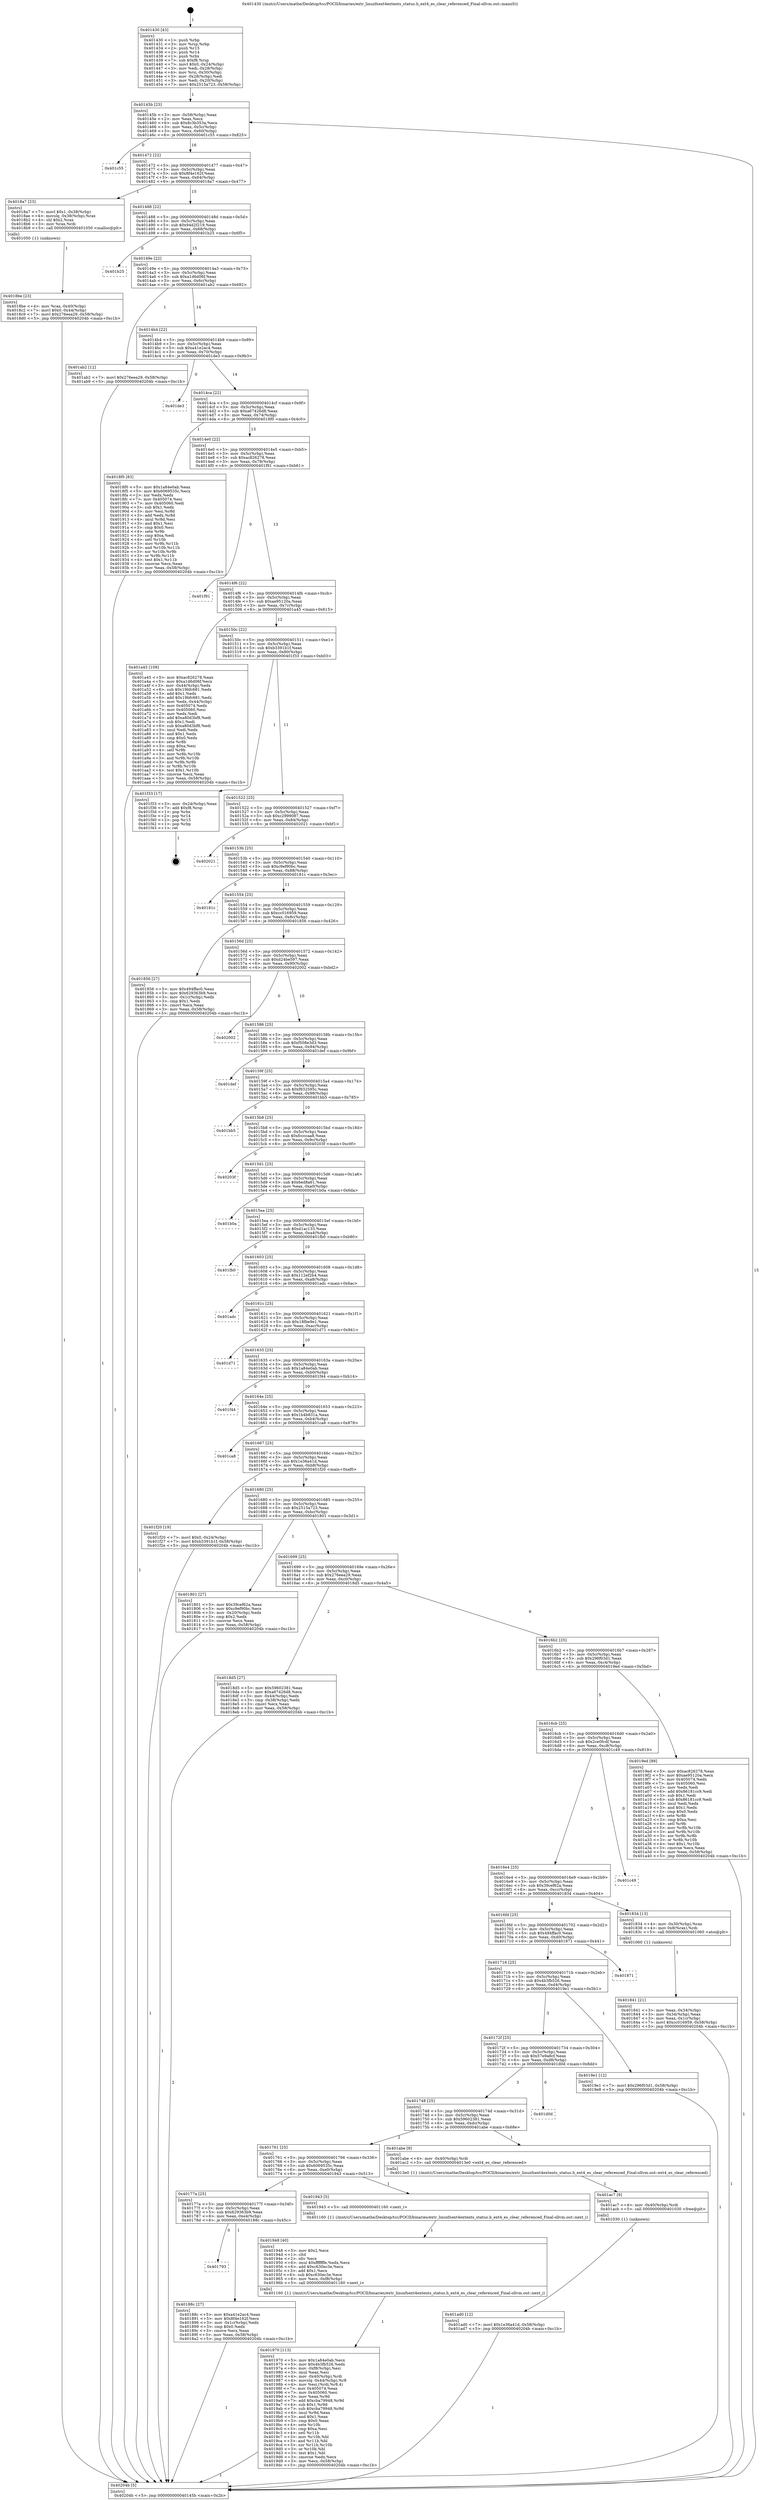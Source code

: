 digraph "0x401430" {
  label = "0x401430 (/mnt/c/Users/mathe/Desktop/tcc/POCII/binaries/extr_linuxfsext4extents_status.h_ext4_es_clear_referenced_Final-ollvm.out::main(0))"
  labelloc = "t"
  node[shape=record]

  Entry [label="",width=0.3,height=0.3,shape=circle,fillcolor=black,style=filled]
  "0x40145b" [label="{
     0x40145b [23]\l
     | [instrs]\l
     &nbsp;&nbsp;0x40145b \<+3\>: mov -0x58(%rbp),%eax\l
     &nbsp;&nbsp;0x40145e \<+2\>: mov %eax,%ecx\l
     &nbsp;&nbsp;0x401460 \<+6\>: sub $0x8c3b353a,%ecx\l
     &nbsp;&nbsp;0x401466 \<+3\>: mov %eax,-0x5c(%rbp)\l
     &nbsp;&nbsp;0x401469 \<+3\>: mov %ecx,-0x60(%rbp)\l
     &nbsp;&nbsp;0x40146c \<+6\>: je 0000000000401c55 \<main+0x825\>\l
  }"]
  "0x401c55" [label="{
     0x401c55\l
  }", style=dashed]
  "0x401472" [label="{
     0x401472 [22]\l
     | [instrs]\l
     &nbsp;&nbsp;0x401472 \<+5\>: jmp 0000000000401477 \<main+0x47\>\l
     &nbsp;&nbsp;0x401477 \<+3\>: mov -0x5c(%rbp),%eax\l
     &nbsp;&nbsp;0x40147a \<+5\>: sub $0x8f4e162f,%eax\l
     &nbsp;&nbsp;0x40147f \<+3\>: mov %eax,-0x64(%rbp)\l
     &nbsp;&nbsp;0x401482 \<+6\>: je 00000000004018a7 \<main+0x477\>\l
  }"]
  Exit [label="",width=0.3,height=0.3,shape=circle,fillcolor=black,style=filled,peripheries=2]
  "0x4018a7" [label="{
     0x4018a7 [23]\l
     | [instrs]\l
     &nbsp;&nbsp;0x4018a7 \<+7\>: movl $0x1,-0x38(%rbp)\l
     &nbsp;&nbsp;0x4018ae \<+4\>: movslq -0x38(%rbp),%rax\l
     &nbsp;&nbsp;0x4018b2 \<+4\>: shl $0x2,%rax\l
     &nbsp;&nbsp;0x4018b6 \<+3\>: mov %rax,%rdi\l
     &nbsp;&nbsp;0x4018b9 \<+5\>: call 0000000000401050 \<malloc@plt\>\l
     | [calls]\l
     &nbsp;&nbsp;0x401050 \{1\} (unknown)\l
  }"]
  "0x401488" [label="{
     0x401488 [22]\l
     | [instrs]\l
     &nbsp;&nbsp;0x401488 \<+5\>: jmp 000000000040148d \<main+0x5d\>\l
     &nbsp;&nbsp;0x40148d \<+3\>: mov -0x5c(%rbp),%eax\l
     &nbsp;&nbsp;0x401490 \<+5\>: sub $0x94d2f219,%eax\l
     &nbsp;&nbsp;0x401495 \<+3\>: mov %eax,-0x68(%rbp)\l
     &nbsp;&nbsp;0x401498 \<+6\>: je 0000000000401b25 \<main+0x6f5\>\l
  }"]
  "0x401ad0" [label="{
     0x401ad0 [12]\l
     | [instrs]\l
     &nbsp;&nbsp;0x401ad0 \<+7\>: movl $0x1e36a41d,-0x58(%rbp)\l
     &nbsp;&nbsp;0x401ad7 \<+5\>: jmp 000000000040204b \<main+0xc1b\>\l
  }"]
  "0x401b25" [label="{
     0x401b25\l
  }", style=dashed]
  "0x40149e" [label="{
     0x40149e [22]\l
     | [instrs]\l
     &nbsp;&nbsp;0x40149e \<+5\>: jmp 00000000004014a3 \<main+0x73\>\l
     &nbsp;&nbsp;0x4014a3 \<+3\>: mov -0x5c(%rbp),%eax\l
     &nbsp;&nbsp;0x4014a6 \<+5\>: sub $0xa1d6d06f,%eax\l
     &nbsp;&nbsp;0x4014ab \<+3\>: mov %eax,-0x6c(%rbp)\l
     &nbsp;&nbsp;0x4014ae \<+6\>: je 0000000000401ab2 \<main+0x682\>\l
  }"]
  "0x401ac7" [label="{
     0x401ac7 [9]\l
     | [instrs]\l
     &nbsp;&nbsp;0x401ac7 \<+4\>: mov -0x40(%rbp),%rdi\l
     &nbsp;&nbsp;0x401acb \<+5\>: call 0000000000401030 \<free@plt\>\l
     | [calls]\l
     &nbsp;&nbsp;0x401030 \{1\} (unknown)\l
  }"]
  "0x401ab2" [label="{
     0x401ab2 [12]\l
     | [instrs]\l
     &nbsp;&nbsp;0x401ab2 \<+7\>: movl $0x276eea29,-0x58(%rbp)\l
     &nbsp;&nbsp;0x401ab9 \<+5\>: jmp 000000000040204b \<main+0xc1b\>\l
  }"]
  "0x4014b4" [label="{
     0x4014b4 [22]\l
     | [instrs]\l
     &nbsp;&nbsp;0x4014b4 \<+5\>: jmp 00000000004014b9 \<main+0x89\>\l
     &nbsp;&nbsp;0x4014b9 \<+3\>: mov -0x5c(%rbp),%eax\l
     &nbsp;&nbsp;0x4014bc \<+5\>: sub $0xa41e2ac4,%eax\l
     &nbsp;&nbsp;0x4014c1 \<+3\>: mov %eax,-0x70(%rbp)\l
     &nbsp;&nbsp;0x4014c4 \<+6\>: je 0000000000401de3 \<main+0x9b3\>\l
  }"]
  "0x401970" [label="{
     0x401970 [113]\l
     | [instrs]\l
     &nbsp;&nbsp;0x401970 \<+5\>: mov $0x1a84e0ab,%ecx\l
     &nbsp;&nbsp;0x401975 \<+5\>: mov $0x4b3fb526,%edx\l
     &nbsp;&nbsp;0x40197a \<+6\>: mov -0xf8(%rbp),%esi\l
     &nbsp;&nbsp;0x401980 \<+3\>: imul %eax,%esi\l
     &nbsp;&nbsp;0x401983 \<+4\>: mov -0x40(%rbp),%rdi\l
     &nbsp;&nbsp;0x401987 \<+4\>: movslq -0x44(%rbp),%r8\l
     &nbsp;&nbsp;0x40198b \<+4\>: mov %esi,(%rdi,%r8,4)\l
     &nbsp;&nbsp;0x40198f \<+7\>: mov 0x405074,%eax\l
     &nbsp;&nbsp;0x401996 \<+7\>: mov 0x405060,%esi\l
     &nbsp;&nbsp;0x40199d \<+3\>: mov %eax,%r9d\l
     &nbsp;&nbsp;0x4019a0 \<+7\>: add $0xcba79948,%r9d\l
     &nbsp;&nbsp;0x4019a7 \<+4\>: sub $0x1,%r9d\l
     &nbsp;&nbsp;0x4019ab \<+7\>: sub $0xcba79948,%r9d\l
     &nbsp;&nbsp;0x4019b2 \<+4\>: imul %r9d,%eax\l
     &nbsp;&nbsp;0x4019b6 \<+3\>: and $0x1,%eax\l
     &nbsp;&nbsp;0x4019b9 \<+3\>: cmp $0x0,%eax\l
     &nbsp;&nbsp;0x4019bc \<+4\>: sete %r10b\l
     &nbsp;&nbsp;0x4019c0 \<+3\>: cmp $0xa,%esi\l
     &nbsp;&nbsp;0x4019c3 \<+4\>: setl %r11b\l
     &nbsp;&nbsp;0x4019c7 \<+3\>: mov %r10b,%bl\l
     &nbsp;&nbsp;0x4019ca \<+3\>: and %r11b,%bl\l
     &nbsp;&nbsp;0x4019cd \<+3\>: xor %r11b,%r10b\l
     &nbsp;&nbsp;0x4019d0 \<+3\>: or %r10b,%bl\l
     &nbsp;&nbsp;0x4019d3 \<+3\>: test $0x1,%bl\l
     &nbsp;&nbsp;0x4019d6 \<+3\>: cmovne %edx,%ecx\l
     &nbsp;&nbsp;0x4019d9 \<+3\>: mov %ecx,-0x58(%rbp)\l
     &nbsp;&nbsp;0x4019dc \<+5\>: jmp 000000000040204b \<main+0xc1b\>\l
  }"]
  "0x401de3" [label="{
     0x401de3\l
  }", style=dashed]
  "0x4014ca" [label="{
     0x4014ca [22]\l
     | [instrs]\l
     &nbsp;&nbsp;0x4014ca \<+5\>: jmp 00000000004014cf \<main+0x9f\>\l
     &nbsp;&nbsp;0x4014cf \<+3\>: mov -0x5c(%rbp),%eax\l
     &nbsp;&nbsp;0x4014d2 \<+5\>: sub $0xa67426d8,%eax\l
     &nbsp;&nbsp;0x4014d7 \<+3\>: mov %eax,-0x74(%rbp)\l
     &nbsp;&nbsp;0x4014da \<+6\>: je 00000000004018f0 \<main+0x4c0\>\l
  }"]
  "0x401948" [label="{
     0x401948 [40]\l
     | [instrs]\l
     &nbsp;&nbsp;0x401948 \<+5\>: mov $0x2,%ecx\l
     &nbsp;&nbsp;0x40194d \<+1\>: cltd\l
     &nbsp;&nbsp;0x40194e \<+2\>: idiv %ecx\l
     &nbsp;&nbsp;0x401950 \<+6\>: imul $0xfffffffe,%edx,%ecx\l
     &nbsp;&nbsp;0x401956 \<+6\>: add $0xc630ec3e,%ecx\l
     &nbsp;&nbsp;0x40195c \<+3\>: add $0x1,%ecx\l
     &nbsp;&nbsp;0x40195f \<+6\>: sub $0xc630ec3e,%ecx\l
     &nbsp;&nbsp;0x401965 \<+6\>: mov %ecx,-0xf8(%rbp)\l
     &nbsp;&nbsp;0x40196b \<+5\>: call 0000000000401160 \<next_i\>\l
     | [calls]\l
     &nbsp;&nbsp;0x401160 \{1\} (/mnt/c/Users/mathe/Desktop/tcc/POCII/binaries/extr_linuxfsext4extents_status.h_ext4_es_clear_referenced_Final-ollvm.out::next_i)\l
  }"]
  "0x4018f0" [label="{
     0x4018f0 [83]\l
     | [instrs]\l
     &nbsp;&nbsp;0x4018f0 \<+5\>: mov $0x1a84e0ab,%eax\l
     &nbsp;&nbsp;0x4018f5 \<+5\>: mov $0x6069535c,%ecx\l
     &nbsp;&nbsp;0x4018fa \<+2\>: xor %edx,%edx\l
     &nbsp;&nbsp;0x4018fc \<+7\>: mov 0x405074,%esi\l
     &nbsp;&nbsp;0x401903 \<+7\>: mov 0x405060,%edi\l
     &nbsp;&nbsp;0x40190a \<+3\>: sub $0x1,%edx\l
     &nbsp;&nbsp;0x40190d \<+3\>: mov %esi,%r8d\l
     &nbsp;&nbsp;0x401910 \<+3\>: add %edx,%r8d\l
     &nbsp;&nbsp;0x401913 \<+4\>: imul %r8d,%esi\l
     &nbsp;&nbsp;0x401917 \<+3\>: and $0x1,%esi\l
     &nbsp;&nbsp;0x40191a \<+3\>: cmp $0x0,%esi\l
     &nbsp;&nbsp;0x40191d \<+4\>: sete %r9b\l
     &nbsp;&nbsp;0x401921 \<+3\>: cmp $0xa,%edi\l
     &nbsp;&nbsp;0x401924 \<+4\>: setl %r10b\l
     &nbsp;&nbsp;0x401928 \<+3\>: mov %r9b,%r11b\l
     &nbsp;&nbsp;0x40192b \<+3\>: and %r10b,%r11b\l
     &nbsp;&nbsp;0x40192e \<+3\>: xor %r10b,%r9b\l
     &nbsp;&nbsp;0x401931 \<+3\>: or %r9b,%r11b\l
     &nbsp;&nbsp;0x401934 \<+4\>: test $0x1,%r11b\l
     &nbsp;&nbsp;0x401938 \<+3\>: cmovne %ecx,%eax\l
     &nbsp;&nbsp;0x40193b \<+3\>: mov %eax,-0x58(%rbp)\l
     &nbsp;&nbsp;0x40193e \<+5\>: jmp 000000000040204b \<main+0xc1b\>\l
  }"]
  "0x4014e0" [label="{
     0x4014e0 [22]\l
     | [instrs]\l
     &nbsp;&nbsp;0x4014e0 \<+5\>: jmp 00000000004014e5 \<main+0xb5\>\l
     &nbsp;&nbsp;0x4014e5 \<+3\>: mov -0x5c(%rbp),%eax\l
     &nbsp;&nbsp;0x4014e8 \<+5\>: sub $0xac826278,%eax\l
     &nbsp;&nbsp;0x4014ed \<+3\>: mov %eax,-0x78(%rbp)\l
     &nbsp;&nbsp;0x4014f0 \<+6\>: je 0000000000401f91 \<main+0xb61\>\l
  }"]
  "0x4018be" [label="{
     0x4018be [23]\l
     | [instrs]\l
     &nbsp;&nbsp;0x4018be \<+4\>: mov %rax,-0x40(%rbp)\l
     &nbsp;&nbsp;0x4018c2 \<+7\>: movl $0x0,-0x44(%rbp)\l
     &nbsp;&nbsp;0x4018c9 \<+7\>: movl $0x276eea29,-0x58(%rbp)\l
     &nbsp;&nbsp;0x4018d0 \<+5\>: jmp 000000000040204b \<main+0xc1b\>\l
  }"]
  "0x401f91" [label="{
     0x401f91\l
  }", style=dashed]
  "0x4014f6" [label="{
     0x4014f6 [22]\l
     | [instrs]\l
     &nbsp;&nbsp;0x4014f6 \<+5\>: jmp 00000000004014fb \<main+0xcb\>\l
     &nbsp;&nbsp;0x4014fb \<+3\>: mov -0x5c(%rbp),%eax\l
     &nbsp;&nbsp;0x4014fe \<+5\>: sub $0xae95120a,%eax\l
     &nbsp;&nbsp;0x401503 \<+3\>: mov %eax,-0x7c(%rbp)\l
     &nbsp;&nbsp;0x401506 \<+6\>: je 0000000000401a45 \<main+0x615\>\l
  }"]
  "0x401793" [label="{
     0x401793\l
  }", style=dashed]
  "0x401a45" [label="{
     0x401a45 [109]\l
     | [instrs]\l
     &nbsp;&nbsp;0x401a45 \<+5\>: mov $0xac826278,%eax\l
     &nbsp;&nbsp;0x401a4a \<+5\>: mov $0xa1d6d06f,%ecx\l
     &nbsp;&nbsp;0x401a4f \<+3\>: mov -0x44(%rbp),%edx\l
     &nbsp;&nbsp;0x401a52 \<+6\>: sub $0x19bfc681,%edx\l
     &nbsp;&nbsp;0x401a58 \<+3\>: add $0x1,%edx\l
     &nbsp;&nbsp;0x401a5b \<+6\>: add $0x19bfc681,%edx\l
     &nbsp;&nbsp;0x401a61 \<+3\>: mov %edx,-0x44(%rbp)\l
     &nbsp;&nbsp;0x401a64 \<+7\>: mov 0x405074,%edx\l
     &nbsp;&nbsp;0x401a6b \<+7\>: mov 0x405060,%esi\l
     &nbsp;&nbsp;0x401a72 \<+2\>: mov %edx,%edi\l
     &nbsp;&nbsp;0x401a74 \<+6\>: add $0xa80d3bf8,%edi\l
     &nbsp;&nbsp;0x401a7a \<+3\>: sub $0x1,%edi\l
     &nbsp;&nbsp;0x401a7d \<+6\>: sub $0xa80d3bf8,%edi\l
     &nbsp;&nbsp;0x401a83 \<+3\>: imul %edi,%edx\l
     &nbsp;&nbsp;0x401a86 \<+3\>: and $0x1,%edx\l
     &nbsp;&nbsp;0x401a89 \<+3\>: cmp $0x0,%edx\l
     &nbsp;&nbsp;0x401a8c \<+4\>: sete %r8b\l
     &nbsp;&nbsp;0x401a90 \<+3\>: cmp $0xa,%esi\l
     &nbsp;&nbsp;0x401a93 \<+4\>: setl %r9b\l
     &nbsp;&nbsp;0x401a97 \<+3\>: mov %r8b,%r10b\l
     &nbsp;&nbsp;0x401a9a \<+3\>: and %r9b,%r10b\l
     &nbsp;&nbsp;0x401a9d \<+3\>: xor %r9b,%r8b\l
     &nbsp;&nbsp;0x401aa0 \<+3\>: or %r8b,%r10b\l
     &nbsp;&nbsp;0x401aa3 \<+4\>: test $0x1,%r10b\l
     &nbsp;&nbsp;0x401aa7 \<+3\>: cmovne %ecx,%eax\l
     &nbsp;&nbsp;0x401aaa \<+3\>: mov %eax,-0x58(%rbp)\l
     &nbsp;&nbsp;0x401aad \<+5\>: jmp 000000000040204b \<main+0xc1b\>\l
  }"]
  "0x40150c" [label="{
     0x40150c [22]\l
     | [instrs]\l
     &nbsp;&nbsp;0x40150c \<+5\>: jmp 0000000000401511 \<main+0xe1\>\l
     &nbsp;&nbsp;0x401511 \<+3\>: mov -0x5c(%rbp),%eax\l
     &nbsp;&nbsp;0x401514 \<+5\>: sub $0xb3391b1f,%eax\l
     &nbsp;&nbsp;0x401519 \<+3\>: mov %eax,-0x80(%rbp)\l
     &nbsp;&nbsp;0x40151c \<+6\>: je 0000000000401f33 \<main+0xb03\>\l
  }"]
  "0x40188c" [label="{
     0x40188c [27]\l
     | [instrs]\l
     &nbsp;&nbsp;0x40188c \<+5\>: mov $0xa41e2ac4,%eax\l
     &nbsp;&nbsp;0x401891 \<+5\>: mov $0x8f4e162f,%ecx\l
     &nbsp;&nbsp;0x401896 \<+3\>: mov -0x1c(%rbp),%edx\l
     &nbsp;&nbsp;0x401899 \<+3\>: cmp $0x0,%edx\l
     &nbsp;&nbsp;0x40189c \<+3\>: cmove %ecx,%eax\l
     &nbsp;&nbsp;0x40189f \<+3\>: mov %eax,-0x58(%rbp)\l
     &nbsp;&nbsp;0x4018a2 \<+5\>: jmp 000000000040204b \<main+0xc1b\>\l
  }"]
  "0x401f33" [label="{
     0x401f33 [17]\l
     | [instrs]\l
     &nbsp;&nbsp;0x401f33 \<+3\>: mov -0x24(%rbp),%eax\l
     &nbsp;&nbsp;0x401f36 \<+7\>: add $0xf8,%rsp\l
     &nbsp;&nbsp;0x401f3d \<+1\>: pop %rbx\l
     &nbsp;&nbsp;0x401f3e \<+2\>: pop %r14\l
     &nbsp;&nbsp;0x401f40 \<+2\>: pop %r15\l
     &nbsp;&nbsp;0x401f42 \<+1\>: pop %rbp\l
     &nbsp;&nbsp;0x401f43 \<+1\>: ret\l
  }"]
  "0x401522" [label="{
     0x401522 [25]\l
     | [instrs]\l
     &nbsp;&nbsp;0x401522 \<+5\>: jmp 0000000000401527 \<main+0xf7\>\l
     &nbsp;&nbsp;0x401527 \<+3\>: mov -0x5c(%rbp),%eax\l
     &nbsp;&nbsp;0x40152a \<+5\>: sub $0xc2999087,%eax\l
     &nbsp;&nbsp;0x40152f \<+6\>: mov %eax,-0x84(%rbp)\l
     &nbsp;&nbsp;0x401535 \<+6\>: je 0000000000402021 \<main+0xbf1\>\l
  }"]
  "0x40177a" [label="{
     0x40177a [25]\l
     | [instrs]\l
     &nbsp;&nbsp;0x40177a \<+5\>: jmp 000000000040177f \<main+0x34f\>\l
     &nbsp;&nbsp;0x40177f \<+3\>: mov -0x5c(%rbp),%eax\l
     &nbsp;&nbsp;0x401782 \<+5\>: sub $0x629363b9,%eax\l
     &nbsp;&nbsp;0x401787 \<+6\>: mov %eax,-0xe4(%rbp)\l
     &nbsp;&nbsp;0x40178d \<+6\>: je 000000000040188c \<main+0x45c\>\l
  }"]
  "0x402021" [label="{
     0x402021\l
  }", style=dashed]
  "0x40153b" [label="{
     0x40153b [25]\l
     | [instrs]\l
     &nbsp;&nbsp;0x40153b \<+5\>: jmp 0000000000401540 \<main+0x110\>\l
     &nbsp;&nbsp;0x401540 \<+3\>: mov -0x5c(%rbp),%eax\l
     &nbsp;&nbsp;0x401543 \<+5\>: sub $0xc9ef90bc,%eax\l
     &nbsp;&nbsp;0x401548 \<+6\>: mov %eax,-0x88(%rbp)\l
     &nbsp;&nbsp;0x40154e \<+6\>: je 000000000040181c \<main+0x3ec\>\l
  }"]
  "0x401943" [label="{
     0x401943 [5]\l
     | [instrs]\l
     &nbsp;&nbsp;0x401943 \<+5\>: call 0000000000401160 \<next_i\>\l
     | [calls]\l
     &nbsp;&nbsp;0x401160 \{1\} (/mnt/c/Users/mathe/Desktop/tcc/POCII/binaries/extr_linuxfsext4extents_status.h_ext4_es_clear_referenced_Final-ollvm.out::next_i)\l
  }"]
  "0x40181c" [label="{
     0x40181c\l
  }", style=dashed]
  "0x401554" [label="{
     0x401554 [25]\l
     | [instrs]\l
     &nbsp;&nbsp;0x401554 \<+5\>: jmp 0000000000401559 \<main+0x129\>\l
     &nbsp;&nbsp;0x401559 \<+3\>: mov -0x5c(%rbp),%eax\l
     &nbsp;&nbsp;0x40155c \<+5\>: sub $0xcc016959,%eax\l
     &nbsp;&nbsp;0x401561 \<+6\>: mov %eax,-0x8c(%rbp)\l
     &nbsp;&nbsp;0x401567 \<+6\>: je 0000000000401856 \<main+0x426\>\l
  }"]
  "0x401761" [label="{
     0x401761 [25]\l
     | [instrs]\l
     &nbsp;&nbsp;0x401761 \<+5\>: jmp 0000000000401766 \<main+0x336\>\l
     &nbsp;&nbsp;0x401766 \<+3\>: mov -0x5c(%rbp),%eax\l
     &nbsp;&nbsp;0x401769 \<+5\>: sub $0x6069535c,%eax\l
     &nbsp;&nbsp;0x40176e \<+6\>: mov %eax,-0xe0(%rbp)\l
     &nbsp;&nbsp;0x401774 \<+6\>: je 0000000000401943 \<main+0x513\>\l
  }"]
  "0x401856" [label="{
     0x401856 [27]\l
     | [instrs]\l
     &nbsp;&nbsp;0x401856 \<+5\>: mov $0x494ffac0,%eax\l
     &nbsp;&nbsp;0x40185b \<+5\>: mov $0x629363b9,%ecx\l
     &nbsp;&nbsp;0x401860 \<+3\>: mov -0x1c(%rbp),%edx\l
     &nbsp;&nbsp;0x401863 \<+3\>: cmp $0x1,%edx\l
     &nbsp;&nbsp;0x401866 \<+3\>: cmovl %ecx,%eax\l
     &nbsp;&nbsp;0x401869 \<+3\>: mov %eax,-0x58(%rbp)\l
     &nbsp;&nbsp;0x40186c \<+5\>: jmp 000000000040204b \<main+0xc1b\>\l
  }"]
  "0x40156d" [label="{
     0x40156d [25]\l
     | [instrs]\l
     &nbsp;&nbsp;0x40156d \<+5\>: jmp 0000000000401572 \<main+0x142\>\l
     &nbsp;&nbsp;0x401572 \<+3\>: mov -0x5c(%rbp),%eax\l
     &nbsp;&nbsp;0x401575 \<+5\>: sub $0xd24be597,%eax\l
     &nbsp;&nbsp;0x40157a \<+6\>: mov %eax,-0x90(%rbp)\l
     &nbsp;&nbsp;0x401580 \<+6\>: je 0000000000402002 \<main+0xbd2\>\l
  }"]
  "0x401abe" [label="{
     0x401abe [9]\l
     | [instrs]\l
     &nbsp;&nbsp;0x401abe \<+4\>: mov -0x40(%rbp),%rdi\l
     &nbsp;&nbsp;0x401ac2 \<+5\>: call 00000000004013e0 \<ext4_es_clear_referenced\>\l
     | [calls]\l
     &nbsp;&nbsp;0x4013e0 \{1\} (/mnt/c/Users/mathe/Desktop/tcc/POCII/binaries/extr_linuxfsext4extents_status.h_ext4_es_clear_referenced_Final-ollvm.out::ext4_es_clear_referenced)\l
  }"]
  "0x402002" [label="{
     0x402002\l
  }", style=dashed]
  "0x401586" [label="{
     0x401586 [25]\l
     | [instrs]\l
     &nbsp;&nbsp;0x401586 \<+5\>: jmp 000000000040158b \<main+0x15b\>\l
     &nbsp;&nbsp;0x40158b \<+3\>: mov -0x5c(%rbp),%eax\l
     &nbsp;&nbsp;0x40158e \<+5\>: sub $0xf508e3d3,%eax\l
     &nbsp;&nbsp;0x401593 \<+6\>: mov %eax,-0x94(%rbp)\l
     &nbsp;&nbsp;0x401599 \<+6\>: je 0000000000401def \<main+0x9bf\>\l
  }"]
  "0x401748" [label="{
     0x401748 [25]\l
     | [instrs]\l
     &nbsp;&nbsp;0x401748 \<+5\>: jmp 000000000040174d \<main+0x31d\>\l
     &nbsp;&nbsp;0x40174d \<+3\>: mov -0x5c(%rbp),%eax\l
     &nbsp;&nbsp;0x401750 \<+5\>: sub $0x59602381,%eax\l
     &nbsp;&nbsp;0x401755 \<+6\>: mov %eax,-0xdc(%rbp)\l
     &nbsp;&nbsp;0x40175b \<+6\>: je 0000000000401abe \<main+0x68e\>\l
  }"]
  "0x401def" [label="{
     0x401def\l
  }", style=dashed]
  "0x40159f" [label="{
     0x40159f [25]\l
     | [instrs]\l
     &nbsp;&nbsp;0x40159f \<+5\>: jmp 00000000004015a4 \<main+0x174\>\l
     &nbsp;&nbsp;0x4015a4 \<+3\>: mov -0x5c(%rbp),%eax\l
     &nbsp;&nbsp;0x4015a7 \<+5\>: sub $0xf832595c,%eax\l
     &nbsp;&nbsp;0x4015ac \<+6\>: mov %eax,-0x98(%rbp)\l
     &nbsp;&nbsp;0x4015b2 \<+6\>: je 0000000000401bb5 \<main+0x785\>\l
  }"]
  "0x401d0d" [label="{
     0x401d0d\l
  }", style=dashed]
  "0x401bb5" [label="{
     0x401bb5\l
  }", style=dashed]
  "0x4015b8" [label="{
     0x4015b8 [25]\l
     | [instrs]\l
     &nbsp;&nbsp;0x4015b8 \<+5\>: jmp 00000000004015bd \<main+0x18d\>\l
     &nbsp;&nbsp;0x4015bd \<+3\>: mov -0x5c(%rbp),%eax\l
     &nbsp;&nbsp;0x4015c0 \<+5\>: sub $0xfccccaa8,%eax\l
     &nbsp;&nbsp;0x4015c5 \<+6\>: mov %eax,-0x9c(%rbp)\l
     &nbsp;&nbsp;0x4015cb \<+6\>: je 000000000040203f \<main+0xc0f\>\l
  }"]
  "0x40172f" [label="{
     0x40172f [25]\l
     | [instrs]\l
     &nbsp;&nbsp;0x40172f \<+5\>: jmp 0000000000401734 \<main+0x304\>\l
     &nbsp;&nbsp;0x401734 \<+3\>: mov -0x5c(%rbp),%eax\l
     &nbsp;&nbsp;0x401737 \<+5\>: sub $0x57e9a8cf,%eax\l
     &nbsp;&nbsp;0x40173c \<+6\>: mov %eax,-0xd8(%rbp)\l
     &nbsp;&nbsp;0x401742 \<+6\>: je 0000000000401d0d \<main+0x8dd\>\l
  }"]
  "0x40203f" [label="{
     0x40203f\l
  }", style=dashed]
  "0x4015d1" [label="{
     0x4015d1 [25]\l
     | [instrs]\l
     &nbsp;&nbsp;0x4015d1 \<+5\>: jmp 00000000004015d6 \<main+0x1a6\>\l
     &nbsp;&nbsp;0x4015d6 \<+3\>: mov -0x5c(%rbp),%eax\l
     &nbsp;&nbsp;0x4015d9 \<+5\>: sub $0x6ed8a61,%eax\l
     &nbsp;&nbsp;0x4015de \<+6\>: mov %eax,-0xa0(%rbp)\l
     &nbsp;&nbsp;0x4015e4 \<+6\>: je 0000000000401b0a \<main+0x6da\>\l
  }"]
  "0x4019e1" [label="{
     0x4019e1 [12]\l
     | [instrs]\l
     &nbsp;&nbsp;0x4019e1 \<+7\>: movl $0x296f03d1,-0x58(%rbp)\l
     &nbsp;&nbsp;0x4019e8 \<+5\>: jmp 000000000040204b \<main+0xc1b\>\l
  }"]
  "0x401b0a" [label="{
     0x401b0a\l
  }", style=dashed]
  "0x4015ea" [label="{
     0x4015ea [25]\l
     | [instrs]\l
     &nbsp;&nbsp;0x4015ea \<+5\>: jmp 00000000004015ef \<main+0x1bf\>\l
     &nbsp;&nbsp;0x4015ef \<+3\>: mov -0x5c(%rbp),%eax\l
     &nbsp;&nbsp;0x4015f2 \<+5\>: sub $0xd1ac133,%eax\l
     &nbsp;&nbsp;0x4015f7 \<+6\>: mov %eax,-0xa4(%rbp)\l
     &nbsp;&nbsp;0x4015fd \<+6\>: je 0000000000401fb0 \<main+0xb80\>\l
  }"]
  "0x401716" [label="{
     0x401716 [25]\l
     | [instrs]\l
     &nbsp;&nbsp;0x401716 \<+5\>: jmp 000000000040171b \<main+0x2eb\>\l
     &nbsp;&nbsp;0x40171b \<+3\>: mov -0x5c(%rbp),%eax\l
     &nbsp;&nbsp;0x40171e \<+5\>: sub $0x4b3fb526,%eax\l
     &nbsp;&nbsp;0x401723 \<+6\>: mov %eax,-0xd4(%rbp)\l
     &nbsp;&nbsp;0x401729 \<+6\>: je 00000000004019e1 \<main+0x5b1\>\l
  }"]
  "0x401fb0" [label="{
     0x401fb0\l
  }", style=dashed]
  "0x401603" [label="{
     0x401603 [25]\l
     | [instrs]\l
     &nbsp;&nbsp;0x401603 \<+5\>: jmp 0000000000401608 \<main+0x1d8\>\l
     &nbsp;&nbsp;0x401608 \<+3\>: mov -0x5c(%rbp),%eax\l
     &nbsp;&nbsp;0x40160b \<+5\>: sub $0x112ef2b4,%eax\l
     &nbsp;&nbsp;0x401610 \<+6\>: mov %eax,-0xa8(%rbp)\l
     &nbsp;&nbsp;0x401616 \<+6\>: je 0000000000401adc \<main+0x6ac\>\l
  }"]
  "0x401871" [label="{
     0x401871\l
  }", style=dashed]
  "0x401adc" [label="{
     0x401adc\l
  }", style=dashed]
  "0x40161c" [label="{
     0x40161c [25]\l
     | [instrs]\l
     &nbsp;&nbsp;0x40161c \<+5\>: jmp 0000000000401621 \<main+0x1f1\>\l
     &nbsp;&nbsp;0x401621 \<+3\>: mov -0x5c(%rbp),%eax\l
     &nbsp;&nbsp;0x401624 \<+5\>: sub $0x18fbe9e1,%eax\l
     &nbsp;&nbsp;0x401629 \<+6\>: mov %eax,-0xac(%rbp)\l
     &nbsp;&nbsp;0x40162f \<+6\>: je 0000000000401d71 \<main+0x941\>\l
  }"]
  "0x401841" [label="{
     0x401841 [21]\l
     | [instrs]\l
     &nbsp;&nbsp;0x401841 \<+3\>: mov %eax,-0x34(%rbp)\l
     &nbsp;&nbsp;0x401844 \<+3\>: mov -0x34(%rbp),%eax\l
     &nbsp;&nbsp;0x401847 \<+3\>: mov %eax,-0x1c(%rbp)\l
     &nbsp;&nbsp;0x40184a \<+7\>: movl $0xcc016959,-0x58(%rbp)\l
     &nbsp;&nbsp;0x401851 \<+5\>: jmp 000000000040204b \<main+0xc1b\>\l
  }"]
  "0x401d71" [label="{
     0x401d71\l
  }", style=dashed]
  "0x401635" [label="{
     0x401635 [25]\l
     | [instrs]\l
     &nbsp;&nbsp;0x401635 \<+5\>: jmp 000000000040163a \<main+0x20a\>\l
     &nbsp;&nbsp;0x40163a \<+3\>: mov -0x5c(%rbp),%eax\l
     &nbsp;&nbsp;0x40163d \<+5\>: sub $0x1a84e0ab,%eax\l
     &nbsp;&nbsp;0x401642 \<+6\>: mov %eax,-0xb0(%rbp)\l
     &nbsp;&nbsp;0x401648 \<+6\>: je 0000000000401f44 \<main+0xb14\>\l
  }"]
  "0x4016fd" [label="{
     0x4016fd [25]\l
     | [instrs]\l
     &nbsp;&nbsp;0x4016fd \<+5\>: jmp 0000000000401702 \<main+0x2d2\>\l
     &nbsp;&nbsp;0x401702 \<+3\>: mov -0x5c(%rbp),%eax\l
     &nbsp;&nbsp;0x401705 \<+5\>: sub $0x494ffac0,%eax\l
     &nbsp;&nbsp;0x40170a \<+6\>: mov %eax,-0xd0(%rbp)\l
     &nbsp;&nbsp;0x401710 \<+6\>: je 0000000000401871 \<main+0x441\>\l
  }"]
  "0x401f44" [label="{
     0x401f44\l
  }", style=dashed]
  "0x40164e" [label="{
     0x40164e [25]\l
     | [instrs]\l
     &nbsp;&nbsp;0x40164e \<+5\>: jmp 0000000000401653 \<main+0x223\>\l
     &nbsp;&nbsp;0x401653 \<+3\>: mov -0x5c(%rbp),%eax\l
     &nbsp;&nbsp;0x401656 \<+5\>: sub $0x1b4b831a,%eax\l
     &nbsp;&nbsp;0x40165b \<+6\>: mov %eax,-0xb4(%rbp)\l
     &nbsp;&nbsp;0x401661 \<+6\>: je 0000000000401ca8 \<main+0x878\>\l
  }"]
  "0x401834" [label="{
     0x401834 [13]\l
     | [instrs]\l
     &nbsp;&nbsp;0x401834 \<+4\>: mov -0x30(%rbp),%rax\l
     &nbsp;&nbsp;0x401838 \<+4\>: mov 0x8(%rax),%rdi\l
     &nbsp;&nbsp;0x40183c \<+5\>: call 0000000000401060 \<atoi@plt\>\l
     | [calls]\l
     &nbsp;&nbsp;0x401060 \{1\} (unknown)\l
  }"]
  "0x401ca8" [label="{
     0x401ca8\l
  }", style=dashed]
  "0x401667" [label="{
     0x401667 [25]\l
     | [instrs]\l
     &nbsp;&nbsp;0x401667 \<+5\>: jmp 000000000040166c \<main+0x23c\>\l
     &nbsp;&nbsp;0x40166c \<+3\>: mov -0x5c(%rbp),%eax\l
     &nbsp;&nbsp;0x40166f \<+5\>: sub $0x1e36a41d,%eax\l
     &nbsp;&nbsp;0x401674 \<+6\>: mov %eax,-0xb8(%rbp)\l
     &nbsp;&nbsp;0x40167a \<+6\>: je 0000000000401f20 \<main+0xaf0\>\l
  }"]
  "0x4016e4" [label="{
     0x4016e4 [25]\l
     | [instrs]\l
     &nbsp;&nbsp;0x4016e4 \<+5\>: jmp 00000000004016e9 \<main+0x2b9\>\l
     &nbsp;&nbsp;0x4016e9 \<+3\>: mov -0x5c(%rbp),%eax\l
     &nbsp;&nbsp;0x4016ec \<+5\>: sub $0x39cef62a,%eax\l
     &nbsp;&nbsp;0x4016f1 \<+6\>: mov %eax,-0xcc(%rbp)\l
     &nbsp;&nbsp;0x4016f7 \<+6\>: je 0000000000401834 \<main+0x404\>\l
  }"]
  "0x401f20" [label="{
     0x401f20 [19]\l
     | [instrs]\l
     &nbsp;&nbsp;0x401f20 \<+7\>: movl $0x0,-0x24(%rbp)\l
     &nbsp;&nbsp;0x401f27 \<+7\>: movl $0xb3391b1f,-0x58(%rbp)\l
     &nbsp;&nbsp;0x401f2e \<+5\>: jmp 000000000040204b \<main+0xc1b\>\l
  }"]
  "0x401680" [label="{
     0x401680 [25]\l
     | [instrs]\l
     &nbsp;&nbsp;0x401680 \<+5\>: jmp 0000000000401685 \<main+0x255\>\l
     &nbsp;&nbsp;0x401685 \<+3\>: mov -0x5c(%rbp),%eax\l
     &nbsp;&nbsp;0x401688 \<+5\>: sub $0x2515a723,%eax\l
     &nbsp;&nbsp;0x40168d \<+6\>: mov %eax,-0xbc(%rbp)\l
     &nbsp;&nbsp;0x401693 \<+6\>: je 0000000000401801 \<main+0x3d1\>\l
  }"]
  "0x401c49" [label="{
     0x401c49\l
  }", style=dashed]
  "0x401801" [label="{
     0x401801 [27]\l
     | [instrs]\l
     &nbsp;&nbsp;0x401801 \<+5\>: mov $0x39cef62a,%eax\l
     &nbsp;&nbsp;0x401806 \<+5\>: mov $0xc9ef90bc,%ecx\l
     &nbsp;&nbsp;0x40180b \<+3\>: mov -0x20(%rbp),%edx\l
     &nbsp;&nbsp;0x40180e \<+3\>: cmp $0x2,%edx\l
     &nbsp;&nbsp;0x401811 \<+3\>: cmovne %ecx,%eax\l
     &nbsp;&nbsp;0x401814 \<+3\>: mov %eax,-0x58(%rbp)\l
     &nbsp;&nbsp;0x401817 \<+5\>: jmp 000000000040204b \<main+0xc1b\>\l
  }"]
  "0x401699" [label="{
     0x401699 [25]\l
     | [instrs]\l
     &nbsp;&nbsp;0x401699 \<+5\>: jmp 000000000040169e \<main+0x26e\>\l
     &nbsp;&nbsp;0x40169e \<+3\>: mov -0x5c(%rbp),%eax\l
     &nbsp;&nbsp;0x4016a1 \<+5\>: sub $0x276eea29,%eax\l
     &nbsp;&nbsp;0x4016a6 \<+6\>: mov %eax,-0xc0(%rbp)\l
     &nbsp;&nbsp;0x4016ac \<+6\>: je 00000000004018d5 \<main+0x4a5\>\l
  }"]
  "0x40204b" [label="{
     0x40204b [5]\l
     | [instrs]\l
     &nbsp;&nbsp;0x40204b \<+5\>: jmp 000000000040145b \<main+0x2b\>\l
  }"]
  "0x401430" [label="{
     0x401430 [43]\l
     | [instrs]\l
     &nbsp;&nbsp;0x401430 \<+1\>: push %rbp\l
     &nbsp;&nbsp;0x401431 \<+3\>: mov %rsp,%rbp\l
     &nbsp;&nbsp;0x401434 \<+2\>: push %r15\l
     &nbsp;&nbsp;0x401436 \<+2\>: push %r14\l
     &nbsp;&nbsp;0x401438 \<+1\>: push %rbx\l
     &nbsp;&nbsp;0x401439 \<+7\>: sub $0xf8,%rsp\l
     &nbsp;&nbsp;0x401440 \<+7\>: movl $0x0,-0x24(%rbp)\l
     &nbsp;&nbsp;0x401447 \<+3\>: mov %edi,-0x28(%rbp)\l
     &nbsp;&nbsp;0x40144a \<+4\>: mov %rsi,-0x30(%rbp)\l
     &nbsp;&nbsp;0x40144e \<+3\>: mov -0x28(%rbp),%edi\l
     &nbsp;&nbsp;0x401451 \<+3\>: mov %edi,-0x20(%rbp)\l
     &nbsp;&nbsp;0x401454 \<+7\>: movl $0x2515a723,-0x58(%rbp)\l
  }"]
  "0x4016cb" [label="{
     0x4016cb [25]\l
     | [instrs]\l
     &nbsp;&nbsp;0x4016cb \<+5\>: jmp 00000000004016d0 \<main+0x2a0\>\l
     &nbsp;&nbsp;0x4016d0 \<+3\>: mov -0x5c(%rbp),%eax\l
     &nbsp;&nbsp;0x4016d3 \<+5\>: sub $0x2ce0fcdf,%eax\l
     &nbsp;&nbsp;0x4016d8 \<+6\>: mov %eax,-0xc8(%rbp)\l
     &nbsp;&nbsp;0x4016de \<+6\>: je 0000000000401c49 \<main+0x819\>\l
  }"]
  "0x4018d5" [label="{
     0x4018d5 [27]\l
     | [instrs]\l
     &nbsp;&nbsp;0x4018d5 \<+5\>: mov $0x59602381,%eax\l
     &nbsp;&nbsp;0x4018da \<+5\>: mov $0xa67426d8,%ecx\l
     &nbsp;&nbsp;0x4018df \<+3\>: mov -0x44(%rbp),%edx\l
     &nbsp;&nbsp;0x4018e2 \<+3\>: cmp -0x38(%rbp),%edx\l
     &nbsp;&nbsp;0x4018e5 \<+3\>: cmovl %ecx,%eax\l
     &nbsp;&nbsp;0x4018e8 \<+3\>: mov %eax,-0x58(%rbp)\l
     &nbsp;&nbsp;0x4018eb \<+5\>: jmp 000000000040204b \<main+0xc1b\>\l
  }"]
  "0x4016b2" [label="{
     0x4016b2 [25]\l
     | [instrs]\l
     &nbsp;&nbsp;0x4016b2 \<+5\>: jmp 00000000004016b7 \<main+0x287\>\l
     &nbsp;&nbsp;0x4016b7 \<+3\>: mov -0x5c(%rbp),%eax\l
     &nbsp;&nbsp;0x4016ba \<+5\>: sub $0x296f03d1,%eax\l
     &nbsp;&nbsp;0x4016bf \<+6\>: mov %eax,-0xc4(%rbp)\l
     &nbsp;&nbsp;0x4016c5 \<+6\>: je 00000000004019ed \<main+0x5bd\>\l
  }"]
  "0x4019ed" [label="{
     0x4019ed [88]\l
     | [instrs]\l
     &nbsp;&nbsp;0x4019ed \<+5\>: mov $0xac826278,%eax\l
     &nbsp;&nbsp;0x4019f2 \<+5\>: mov $0xae95120a,%ecx\l
     &nbsp;&nbsp;0x4019f7 \<+7\>: mov 0x405074,%edx\l
     &nbsp;&nbsp;0x4019fe \<+7\>: mov 0x405060,%esi\l
     &nbsp;&nbsp;0x401a05 \<+2\>: mov %edx,%edi\l
     &nbsp;&nbsp;0x401a07 \<+6\>: add $0x86181cc9,%edi\l
     &nbsp;&nbsp;0x401a0d \<+3\>: sub $0x1,%edi\l
     &nbsp;&nbsp;0x401a10 \<+6\>: sub $0x86181cc9,%edi\l
     &nbsp;&nbsp;0x401a16 \<+3\>: imul %edi,%edx\l
     &nbsp;&nbsp;0x401a19 \<+3\>: and $0x1,%edx\l
     &nbsp;&nbsp;0x401a1c \<+3\>: cmp $0x0,%edx\l
     &nbsp;&nbsp;0x401a1f \<+4\>: sete %r8b\l
     &nbsp;&nbsp;0x401a23 \<+3\>: cmp $0xa,%esi\l
     &nbsp;&nbsp;0x401a26 \<+4\>: setl %r9b\l
     &nbsp;&nbsp;0x401a2a \<+3\>: mov %r8b,%r10b\l
     &nbsp;&nbsp;0x401a2d \<+3\>: and %r9b,%r10b\l
     &nbsp;&nbsp;0x401a30 \<+3\>: xor %r9b,%r8b\l
     &nbsp;&nbsp;0x401a33 \<+3\>: or %r8b,%r10b\l
     &nbsp;&nbsp;0x401a36 \<+4\>: test $0x1,%r10b\l
     &nbsp;&nbsp;0x401a3a \<+3\>: cmovne %ecx,%eax\l
     &nbsp;&nbsp;0x401a3d \<+3\>: mov %eax,-0x58(%rbp)\l
     &nbsp;&nbsp;0x401a40 \<+5\>: jmp 000000000040204b \<main+0xc1b\>\l
  }"]
  Entry -> "0x401430" [label=" 1"]
  "0x40145b" -> "0x401c55" [label=" 0"]
  "0x40145b" -> "0x401472" [label=" 16"]
  "0x401f33" -> Exit [label=" 1"]
  "0x401472" -> "0x4018a7" [label=" 1"]
  "0x401472" -> "0x401488" [label=" 15"]
  "0x401f20" -> "0x40204b" [label=" 1"]
  "0x401488" -> "0x401b25" [label=" 0"]
  "0x401488" -> "0x40149e" [label=" 15"]
  "0x401ad0" -> "0x40204b" [label=" 1"]
  "0x40149e" -> "0x401ab2" [label=" 1"]
  "0x40149e" -> "0x4014b4" [label=" 14"]
  "0x401ac7" -> "0x401ad0" [label=" 1"]
  "0x4014b4" -> "0x401de3" [label=" 0"]
  "0x4014b4" -> "0x4014ca" [label=" 14"]
  "0x401abe" -> "0x401ac7" [label=" 1"]
  "0x4014ca" -> "0x4018f0" [label=" 1"]
  "0x4014ca" -> "0x4014e0" [label=" 13"]
  "0x401ab2" -> "0x40204b" [label=" 1"]
  "0x4014e0" -> "0x401f91" [label=" 0"]
  "0x4014e0" -> "0x4014f6" [label=" 13"]
  "0x401a45" -> "0x40204b" [label=" 1"]
  "0x4014f6" -> "0x401a45" [label=" 1"]
  "0x4014f6" -> "0x40150c" [label=" 12"]
  "0x4019ed" -> "0x40204b" [label=" 1"]
  "0x40150c" -> "0x401f33" [label=" 1"]
  "0x40150c" -> "0x401522" [label=" 11"]
  "0x4019e1" -> "0x40204b" [label=" 1"]
  "0x401522" -> "0x402021" [label=" 0"]
  "0x401522" -> "0x40153b" [label=" 11"]
  "0x401948" -> "0x401970" [label=" 1"]
  "0x40153b" -> "0x40181c" [label=" 0"]
  "0x40153b" -> "0x401554" [label=" 11"]
  "0x401943" -> "0x401948" [label=" 1"]
  "0x401554" -> "0x401856" [label=" 1"]
  "0x401554" -> "0x40156d" [label=" 10"]
  "0x4018d5" -> "0x40204b" [label=" 2"]
  "0x40156d" -> "0x402002" [label=" 0"]
  "0x40156d" -> "0x401586" [label=" 10"]
  "0x4018be" -> "0x40204b" [label=" 1"]
  "0x401586" -> "0x401def" [label=" 0"]
  "0x401586" -> "0x40159f" [label=" 10"]
  "0x40188c" -> "0x40204b" [label=" 1"]
  "0x40159f" -> "0x401bb5" [label=" 0"]
  "0x40159f" -> "0x4015b8" [label=" 10"]
  "0x40177a" -> "0x401793" [label=" 0"]
  "0x4015b8" -> "0x40203f" [label=" 0"]
  "0x4015b8" -> "0x4015d1" [label=" 10"]
  "0x401970" -> "0x40204b" [label=" 1"]
  "0x4015d1" -> "0x401b0a" [label=" 0"]
  "0x4015d1" -> "0x4015ea" [label=" 10"]
  "0x401761" -> "0x40177a" [label=" 1"]
  "0x4015ea" -> "0x401fb0" [label=" 0"]
  "0x4015ea" -> "0x401603" [label=" 10"]
  "0x4018f0" -> "0x40204b" [label=" 1"]
  "0x401603" -> "0x401adc" [label=" 0"]
  "0x401603" -> "0x40161c" [label=" 10"]
  "0x401748" -> "0x401761" [label=" 2"]
  "0x40161c" -> "0x401d71" [label=" 0"]
  "0x40161c" -> "0x401635" [label=" 10"]
  "0x4018a7" -> "0x4018be" [label=" 1"]
  "0x401635" -> "0x401f44" [label=" 0"]
  "0x401635" -> "0x40164e" [label=" 10"]
  "0x40172f" -> "0x401748" [label=" 3"]
  "0x40164e" -> "0x401ca8" [label=" 0"]
  "0x40164e" -> "0x401667" [label=" 10"]
  "0x40172f" -> "0x401d0d" [label=" 0"]
  "0x401667" -> "0x401f20" [label=" 1"]
  "0x401667" -> "0x401680" [label=" 9"]
  "0x401716" -> "0x40172f" [label=" 3"]
  "0x401680" -> "0x401801" [label=" 1"]
  "0x401680" -> "0x401699" [label=" 8"]
  "0x401801" -> "0x40204b" [label=" 1"]
  "0x401430" -> "0x40145b" [label=" 1"]
  "0x40204b" -> "0x40145b" [label=" 15"]
  "0x401716" -> "0x4019e1" [label=" 1"]
  "0x401699" -> "0x4018d5" [label=" 2"]
  "0x401699" -> "0x4016b2" [label=" 6"]
  "0x4016fd" -> "0x401716" [label=" 4"]
  "0x4016b2" -> "0x4019ed" [label=" 1"]
  "0x4016b2" -> "0x4016cb" [label=" 5"]
  "0x401761" -> "0x401943" [label=" 1"]
  "0x4016cb" -> "0x401c49" [label=" 0"]
  "0x4016cb" -> "0x4016e4" [label=" 5"]
  "0x40177a" -> "0x40188c" [label=" 1"]
  "0x4016e4" -> "0x401834" [label=" 1"]
  "0x4016e4" -> "0x4016fd" [label=" 4"]
  "0x401834" -> "0x401841" [label=" 1"]
  "0x401841" -> "0x40204b" [label=" 1"]
  "0x401856" -> "0x40204b" [label=" 1"]
  "0x401748" -> "0x401abe" [label=" 1"]
  "0x4016fd" -> "0x401871" [label=" 0"]
}
